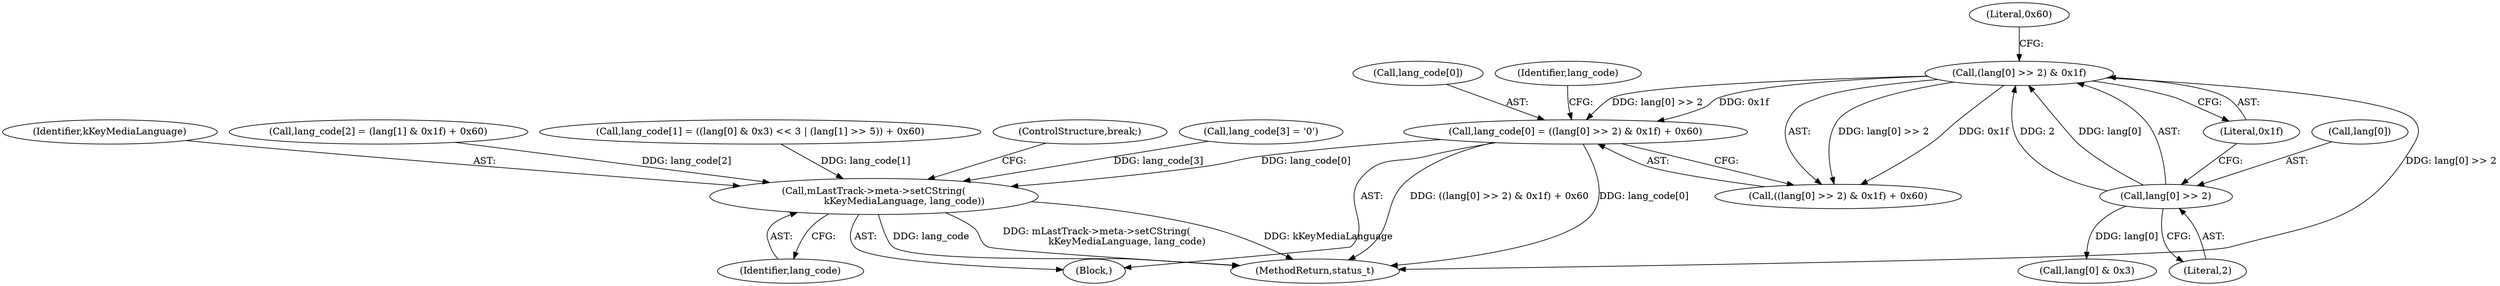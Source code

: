 digraph "0_Android_463a6f807e187828442949d1924e143cf07778c6@array" {
"1001315" [label="(Call,lang_code[0] = ((lang[0] >> 2) & 0x1f) + 0x60)"];
"1001320" [label="(Call,(lang[0] >> 2) & 0x1f)"];
"1001321" [label="(Call,lang[0] >> 2)"];
"1001363" [label="(Call,mLastTrack->meta->setCString(\n                    kKeyMediaLanguage, lang_code))"];
"1001105" [label="(Block,)"];
"1001363" [label="(Call,mLastTrack->meta->setCString(\n                    kKeyMediaLanguage, lang_code))"];
"1001321" [label="(Call,lang[0] >> 2)"];
"1001327" [label="(Literal,0x60)"];
"1001326" [label="(Literal,0x1f)"];
"1001328" [label="(Call,lang_code[1] = ((lang[0] & 0x3) << 3 | (lang[1] >> 5)) + 0x60)"];
"1001366" [label="(ControlStructure,break;)"];
"1001365" [label="(Identifier,lang_code)"];
"1001358" [label="(Call,lang_code[3] = '\0')"];
"1001330" [label="(Identifier,lang_code)"];
"1001322" [label="(Call,lang[0])"];
"1001364" [label="(Identifier,kKeyMediaLanguage)"];
"1001320" [label="(Call,(lang[0] >> 2) & 0x1f)"];
"1001335" [label="(Call,lang[0] & 0x3)"];
"1001347" [label="(Call,lang_code[2] = (lang[1] & 0x1f) + 0x60)"];
"1001325" [label="(Literal,2)"];
"1001319" [label="(Call,((lang[0] >> 2) & 0x1f) + 0x60)"];
"1001315" [label="(Call,lang_code[0] = ((lang[0] >> 2) & 0x1f) + 0x60)"];
"1002911" [label="(MethodReturn,status_t)"];
"1001316" [label="(Call,lang_code[0])"];
"1001315" -> "1001105"  [label="AST: "];
"1001315" -> "1001319"  [label="CFG: "];
"1001316" -> "1001315"  [label="AST: "];
"1001319" -> "1001315"  [label="AST: "];
"1001330" -> "1001315"  [label="CFG: "];
"1001315" -> "1002911"  [label="DDG: lang_code[0]"];
"1001315" -> "1002911"  [label="DDG: ((lang[0] >> 2) & 0x1f) + 0x60"];
"1001320" -> "1001315"  [label="DDG: lang[0] >> 2"];
"1001320" -> "1001315"  [label="DDG: 0x1f"];
"1001315" -> "1001363"  [label="DDG: lang_code[0]"];
"1001320" -> "1001319"  [label="AST: "];
"1001320" -> "1001326"  [label="CFG: "];
"1001321" -> "1001320"  [label="AST: "];
"1001326" -> "1001320"  [label="AST: "];
"1001327" -> "1001320"  [label="CFG: "];
"1001320" -> "1002911"  [label="DDG: lang[0] >> 2"];
"1001320" -> "1001319"  [label="DDG: lang[0] >> 2"];
"1001320" -> "1001319"  [label="DDG: 0x1f"];
"1001321" -> "1001320"  [label="DDG: lang[0]"];
"1001321" -> "1001320"  [label="DDG: 2"];
"1001321" -> "1001325"  [label="CFG: "];
"1001322" -> "1001321"  [label="AST: "];
"1001325" -> "1001321"  [label="AST: "];
"1001326" -> "1001321"  [label="CFG: "];
"1001321" -> "1001335"  [label="DDG: lang[0]"];
"1001363" -> "1001105"  [label="AST: "];
"1001363" -> "1001365"  [label="CFG: "];
"1001364" -> "1001363"  [label="AST: "];
"1001365" -> "1001363"  [label="AST: "];
"1001366" -> "1001363"  [label="CFG: "];
"1001363" -> "1002911"  [label="DDG: mLastTrack->meta->setCString(\n                    kKeyMediaLanguage, lang_code)"];
"1001363" -> "1002911"  [label="DDG: kKeyMediaLanguage"];
"1001363" -> "1002911"  [label="DDG: lang_code"];
"1001328" -> "1001363"  [label="DDG: lang_code[1]"];
"1001358" -> "1001363"  [label="DDG: lang_code[3]"];
"1001347" -> "1001363"  [label="DDG: lang_code[2]"];
}
